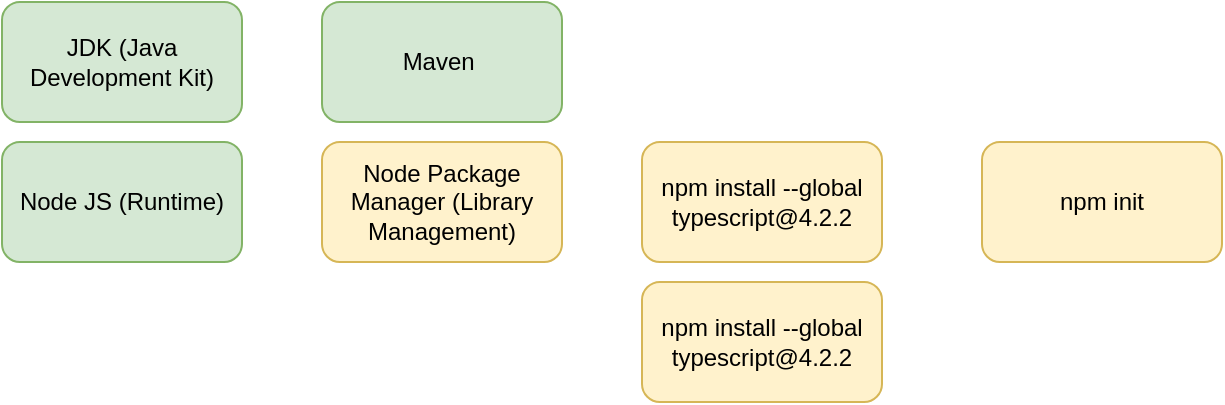 <mxfile version="15.2.7" type="device"><diagram id="C5i4ef6CzF9rK_NR9vwZ" name="Page-1"><mxGraphModel dx="1024" dy="600" grid="1" gridSize="10" guides="1" tooltips="1" connect="1" arrows="1" fold="1" page="1" pageScale="1" pageWidth="850" pageHeight="1100" math="0" shadow="0"><root><mxCell id="0"/><mxCell id="1" parent="0"/><mxCell id="n519UHISu2qEqWf8kyw_-1" value="Node JS (Runtime)" style="rounded=1;whiteSpace=wrap;html=1;fillColor=#d5e8d4;strokeColor=#82b366;" vertex="1" parent="1"><mxGeometry x="350" y="70" width="120" height="60" as="geometry"/></mxCell><mxCell id="n519UHISu2qEqWf8kyw_-2" value="JDK (Java Development Kit)" style="rounded=1;whiteSpace=wrap;html=1;fillColor=#d5e8d4;strokeColor=#82b366;" vertex="1" parent="1"><mxGeometry x="350" width="120" height="60" as="geometry"/></mxCell><mxCell id="n519UHISu2qEqWf8kyw_-3" value="Maven&amp;nbsp;" style="rounded=1;whiteSpace=wrap;html=1;fillColor=#d5e8d4;strokeColor=#82b366;" vertex="1" parent="1"><mxGeometry x="510" width="120" height="60" as="geometry"/></mxCell><mxCell id="n519UHISu2qEqWf8kyw_-4" value="Node Package Manager (Library Management)" style="rounded=1;whiteSpace=wrap;html=1;fillColor=#fff2cc;strokeColor=#d6b656;" vertex="1" parent="1"><mxGeometry x="510" y="70" width="120" height="60" as="geometry"/></mxCell><mxCell id="n519UHISu2qEqWf8kyw_-5" value="npm install --global typescript@4.2.2" style="rounded=1;whiteSpace=wrap;html=1;fillColor=#fff2cc;strokeColor=#d6b656;" vertex="1" parent="1"><mxGeometry x="670" y="70" width="120" height="60" as="geometry"/></mxCell><mxCell id="n519UHISu2qEqWf8kyw_-6" value="npm init" style="rounded=1;whiteSpace=wrap;html=1;fillColor=#fff2cc;strokeColor=#d6b656;" vertex="1" parent="1"><mxGeometry x="840" y="70" width="120" height="60" as="geometry"/></mxCell><mxCell id="n519UHISu2qEqWf8kyw_-7" value="npm install --global typescript@4.2.2" style="rounded=1;whiteSpace=wrap;html=1;fillColor=#fff2cc;strokeColor=#d6b656;" vertex="1" parent="1"><mxGeometry x="670" y="140" width="120" height="60" as="geometry"/></mxCell></root></mxGraphModel></diagram></mxfile>